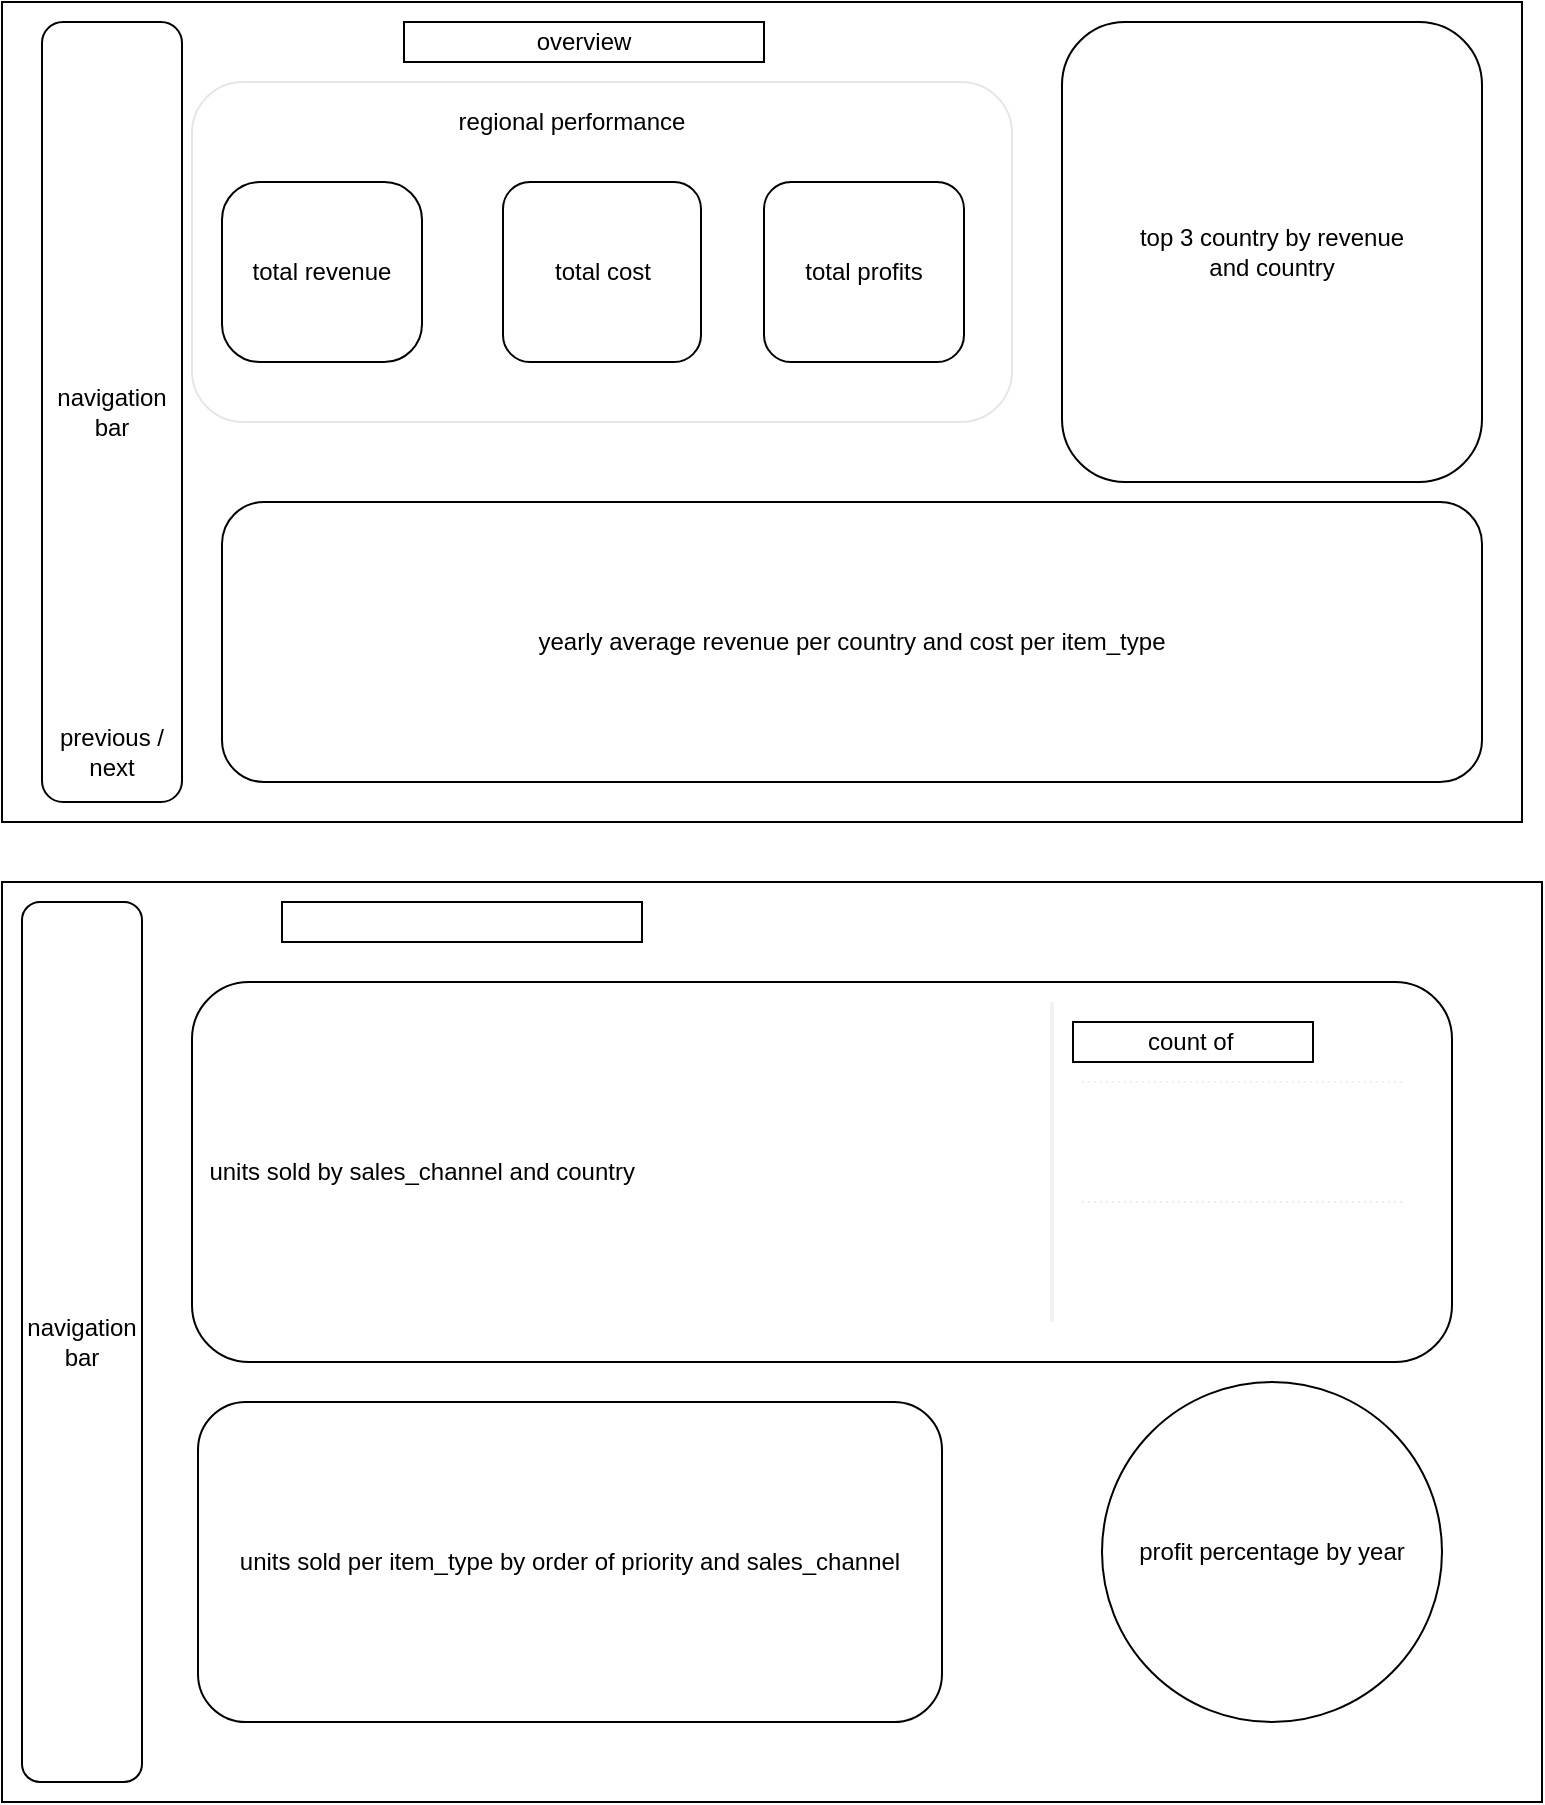 <mxfile version="21.2.2" type="github">
  <diagram name="Page-1" id="SHoy8_nxIygTcBHp7UH4">
    <mxGraphModel dx="880" dy="452" grid="1" gridSize="10" guides="1" tooltips="1" connect="1" arrows="1" fold="1" page="1" pageScale="1" pageWidth="827" pageHeight="1169" math="0" shadow="0">
      <root>
        <mxCell id="0" />
        <mxCell id="1" parent="0" />
        <mxCell id="HxIWHDCGIG-U7nqKy6Yv-1" value="" style="rounded=0;whiteSpace=wrap;html=1;" parent="1" vertex="1">
          <mxGeometry x="20" y="30" width="760" height="410" as="geometry" />
        </mxCell>
        <mxCell id="HxIWHDCGIG-U7nqKy6Yv-2" value="navigation bar" style="rounded=1;whiteSpace=wrap;html=1;" parent="1" vertex="1">
          <mxGeometry x="40" y="40" width="70" height="390" as="geometry" />
        </mxCell>
        <mxCell id="HxIWHDCGIG-U7nqKy6Yv-4" value="overview" style="whiteSpace=wrap;html=1;" parent="1" vertex="1">
          <mxGeometry x="221" y="40" width="180" height="20" as="geometry" />
        </mxCell>
        <mxCell id="HxIWHDCGIG-U7nqKy6Yv-9" value="previous /&lt;br&gt;next" style="text;strokeColor=none;align=center;fillColor=none;html=1;verticalAlign=middle;whiteSpace=wrap;rounded=0;" parent="1" vertex="1">
          <mxGeometry x="45" y="390" width="60" height="30" as="geometry" />
        </mxCell>
        <mxCell id="HxIWHDCGIG-U7nqKy6Yv-17" value="top 3 country by revenue&lt;br&gt;and country" style="rounded=1;whiteSpace=wrap;html=1;" parent="1" vertex="1">
          <mxGeometry x="550" y="40" width="210" height="230" as="geometry" />
        </mxCell>
        <mxCell id="HxIWHDCGIG-U7nqKy6Yv-18" value="yearly average revenue per country and cost per item_type" style="rounded=1;whiteSpace=wrap;html=1;" parent="1" vertex="1">
          <mxGeometry x="130" y="280" width="630" height="140" as="geometry" />
        </mxCell>
        <mxCell id="HxIWHDCGIG-U7nqKy6Yv-20" value="" style="rounded=1;whiteSpace=wrap;html=1;strokeColor=#E6E6E6;" parent="1" vertex="1">
          <mxGeometry x="115" y="70" width="410" height="170" as="geometry" />
        </mxCell>
        <mxCell id="HxIWHDCGIG-U7nqKy6Yv-21" value="" style="rounded=0;whiteSpace=wrap;html=1;" parent="1" vertex="1">
          <mxGeometry x="20" y="470" width="770" height="460" as="geometry" />
        </mxCell>
        <mxCell id="HxIWHDCGIG-U7nqKy6Yv-23" value="navigation bar" style="rounded=1;whiteSpace=wrap;html=1;" parent="1" vertex="1">
          <mxGeometry x="30" y="480" width="60" height="440" as="geometry" />
        </mxCell>
        <mxCell id="HxIWHDCGIG-U7nqKy6Yv-24" value="&lt;div style=&quot;&quot;&gt;&lt;span style=&quot;background-color: initial;&quot;&gt;&lt;span style=&quot;white-space: pre;&quot;&gt;	&lt;/span&gt;&lt;span style=&quot;white-space: pre;&quot;&gt;	&lt;/span&gt;units sold by sales_channel and country&lt;/span&gt;&lt;/div&gt;" style="rounded=1;whiteSpace=wrap;html=1;align=left;" parent="1" vertex="1">
          <mxGeometry x="115" y="520" width="630" height="190" as="geometry" />
        </mxCell>
        <mxCell id="HxIWHDCGIG-U7nqKy6Yv-25" value="units sold per item_type by order of priority and sales_channel" style="rounded=1;whiteSpace=wrap;html=1;" parent="1" vertex="1">
          <mxGeometry x="118" y="730" width="372" height="160" as="geometry" />
        </mxCell>
        <mxCell id="HxIWHDCGIG-U7nqKy6Yv-36" value="" style="endArrow=none;html=1;rounded=0;dashed=1;dashPattern=1 2;strokeColor=#F0F0F0;" parent="1" edge="1">
          <mxGeometry relative="1" as="geometry">
            <mxPoint x="560" y="570" as="sourcePoint" />
            <mxPoint x="720" y="570" as="targetPoint" />
          </mxGeometry>
        </mxCell>
        <mxCell id="HxIWHDCGIG-U7nqKy6Yv-38" value="" style="endArrow=none;html=1;rounded=0;dashed=1;dashPattern=1 2;strokeColor=#EDEDED;" parent="1" edge="1">
          <mxGeometry relative="1" as="geometry">
            <mxPoint x="560" y="630" as="sourcePoint" />
            <mxPoint x="720" y="630" as="targetPoint" />
          </mxGeometry>
        </mxCell>
        <mxCell id="HxIWHDCGIG-U7nqKy6Yv-27" value="" style="line;strokeWidth=2;direction=south;html=1;strokeColor=#F2F2F2;" parent="1" vertex="1">
          <mxGeometry x="540" y="530" width="10" height="160" as="geometry" />
        </mxCell>
        <mxCell id="HxIWHDCGIG-U7nqKy6Yv-40" value="" style="rounded=0;whiteSpace=wrap;html=1;" parent="1" vertex="1">
          <mxGeometry x="160" y="480" width="180" height="20" as="geometry" />
        </mxCell>
        <mxCell id="TaAh5s1xqCdSAQQK6Izi-1" value="total revenue" style="rounded=1;whiteSpace=wrap;html=1;arcSize=21;" vertex="1" parent="1">
          <mxGeometry x="130" y="120" width="100" height="90" as="geometry" />
        </mxCell>
        <mxCell id="TaAh5s1xqCdSAQQK6Izi-2" value="total cost" style="rounded=1;whiteSpace=wrap;html=1;" vertex="1" parent="1">
          <mxGeometry x="270.5" y="120" width="99" height="90" as="geometry" />
        </mxCell>
        <mxCell id="TaAh5s1xqCdSAQQK6Izi-3" value="total profits" style="rounded=1;whiteSpace=wrap;html=1;" vertex="1" parent="1">
          <mxGeometry x="401" y="120" width="100" height="90" as="geometry" />
        </mxCell>
        <mxCell id="TaAh5s1xqCdSAQQK6Izi-4" value="regional performance" style="rounded=0;whiteSpace=wrap;html=1;strokeColor=#FFFFFF;" vertex="1" parent="1">
          <mxGeometry x="220" y="80" width="170" height="20" as="geometry" />
        </mxCell>
        <mxCell id="TaAh5s1xqCdSAQQK6Izi-5" value="count of&amp;nbsp;" style="rounded=0;whiteSpace=wrap;html=1;" vertex="1" parent="1">
          <mxGeometry x="555.5" y="540" width="120" height="20" as="geometry" />
        </mxCell>
        <mxCell id="TaAh5s1xqCdSAQQK6Izi-6" value="profit percentage by year" style="ellipse;whiteSpace=wrap;html=1;aspect=fixed;" vertex="1" parent="1">
          <mxGeometry x="570" y="720" width="170" height="170" as="geometry" />
        </mxCell>
      </root>
    </mxGraphModel>
  </diagram>
</mxfile>
